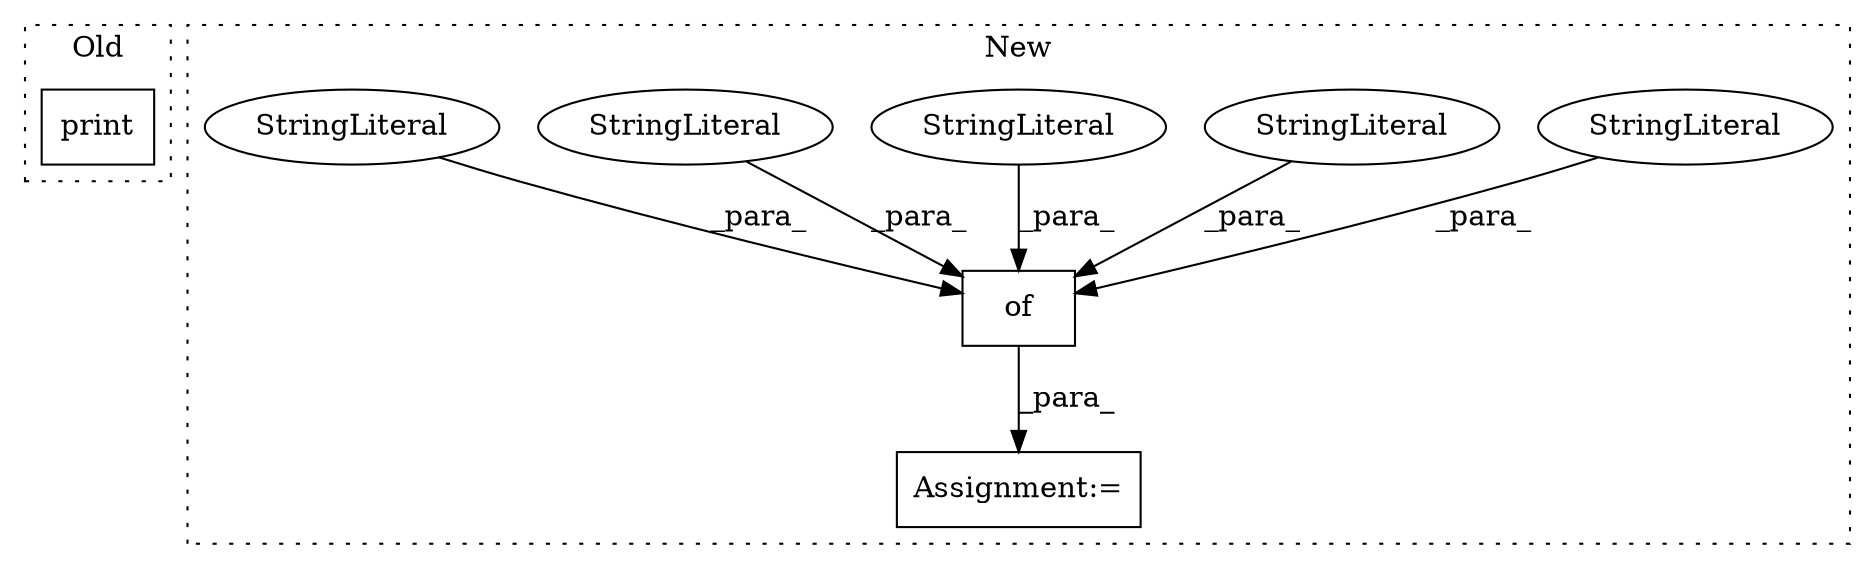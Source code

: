 digraph G {
subgraph cluster0 {
1 [label="print" a="32" s="6638,6656" l="6,1" shape="box"];
label = "Old";
style="dotted";
}
subgraph cluster1 {
2 [label="of" a="32" s="7197,7334" l="3,1" shape="box"];
3 [label="Assignment:=" a="7" s="7192" l="1" shape="box"];
4 [label="StringLiteral" a="45" s="7200" l="10" shape="ellipse"];
5 [label="StringLiteral" a="45" s="7286" l="9" shape="ellipse"];
6 [label="StringLiteral" a="45" s="7249" l="14" shape="ellipse"];
7 [label="StringLiteral" a="45" s="7242" l="6" shape="ellipse"];
8 [label="StringLiteral" a="45" s="7219" l="10" shape="ellipse"];
label = "New";
style="dotted";
}
2 -> 3 [label="_para_"];
4 -> 2 [label="_para_"];
5 -> 2 [label="_para_"];
6 -> 2 [label="_para_"];
7 -> 2 [label="_para_"];
8 -> 2 [label="_para_"];
}
